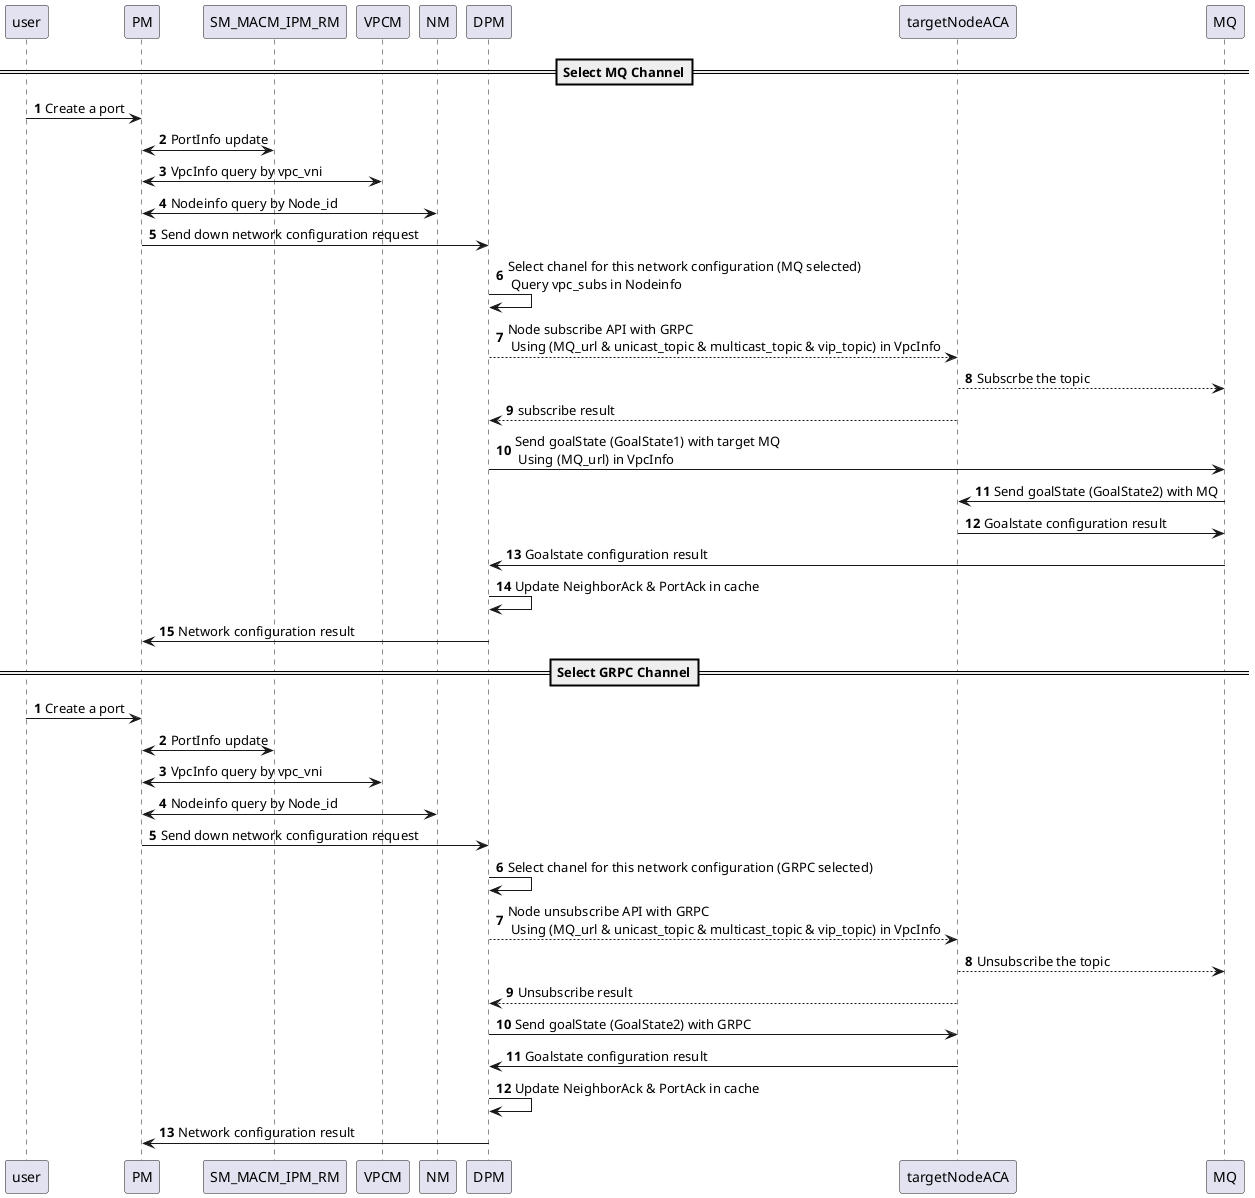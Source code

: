 @startuml
'https://plantuml.com/sequence-diagram


== Select MQ Channel==
autonumber

user -> PM: Create a port
PM <-> SM_MACM_IPM_RM: PortInfo update
PM <-> VPCM: VpcInfo query by vpc_vni
PM <-> NM: Nodeinfo query by Node_id
PM -> DPM: Send down network configuration request
DPM ->DPM: Select chanel for this network configuration (MQ selected)\n Query vpc_subs in Nodeinfo
'DPM <-> VPCM: VPC info query
'DPM <->NM: Query whether target node subscript vpc topic or not
DPM --> targetNodeACA: Node subscribe API with GRPC\n Using (MQ_url & unicast_topic & multicast_topic & vip_topic) in VpcInfo
targetNodeACA --> MQ: Subscrbe the topic
targetNodeACA --> DPM: subscribe result
'DPM -> NM: Node subscription info update
DPM -> MQ: Send goalState (GoalState1) with target MQ\n Using (MQ_url) in VpcInfo
MQ -> targetNodeACA: Send goalState (GoalState2) with MQ
targetNodeACA -> MQ: Goalstate configuration result
MQ -> DPM: Goalstate configuration result
DPM -> DPM: Update NeighborAck & PortAck in cache
DPM -> PM: Network configuration result



== Select GRPC Channel==
autonumber

user -> PM: Create a port
PM <-> SM_MACM_IPM_RM: PortInfo update
PM <-> VPCM: VpcInfo query by vpc_vni
PM <-> NM: Nodeinfo query by Node_id
PM -> DPM: Send down network configuration request
DPM ->DPM: Select chanel for this network configuration (GRPC selected)
'DPM <-> VPCM: VPC info query
'DPM <->NM: Query whether target node subscript vpc topic or not
DPM --> targetNodeACA: Node unsubscribe API with GRPC\n Using (MQ_url & unicast_topic & multicast_topic & vip_topic) in VpcInfo
targetNodeACA --> MQ: Unsubscribe the topic
targetNodeACA --> DPM: Unsubscribe result
'DPM -> NM: Node subscription info update
DPM -> targetNodeACA: Send goalState (GoalState2) with GRPC
targetNodeACA -> DPM: Goalstate configuration result
DPM -> DPM: Update NeighborAck & PortAck in cache
DPM -> PM: Network configuration result



@enduml